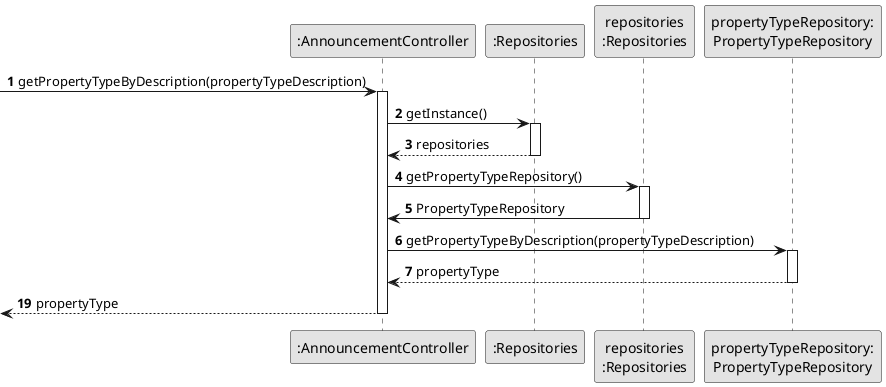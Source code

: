 @startuml
skinparam monochrome true
skinparam packageStyle rectangle
skinparam shadowing false



'hide footbox
participant ":AnnouncementController" as CTRL
participant ":Repositories" as RepositorySingleton
participant "repositories\n:Repositories" as PLAT
participant "propertyTypeRepository:\nPropertyTypeRepository" as PTR
 autonumber

     -> CTRL: getPropertyTypeByDescription(propertyTypeDescription)

    activate CTRL


            CTRL -> RepositorySingleton : getInstance()
                                    activate RepositorySingleton

                                        RepositorySingleton --> CTRL: repositories
                                    deactivate RepositorySingleton

                                    CTRL -> PLAT : getPropertyTypeRepository()
                                    activate PLAT

                                        PLAT -> CTRL : PropertyTypeRepository
                                    deactivate PLAT

                                    CTRL -> PTR : getPropertyTypeByDescription(propertyTypeDescription)
                                    activate PTR

                                        PTR --> CTRL : propertyType
                                    deactivate PTR


autonumber 19
   <-- CTRL  : propertyType


    deactivate CTRL


@enduml
